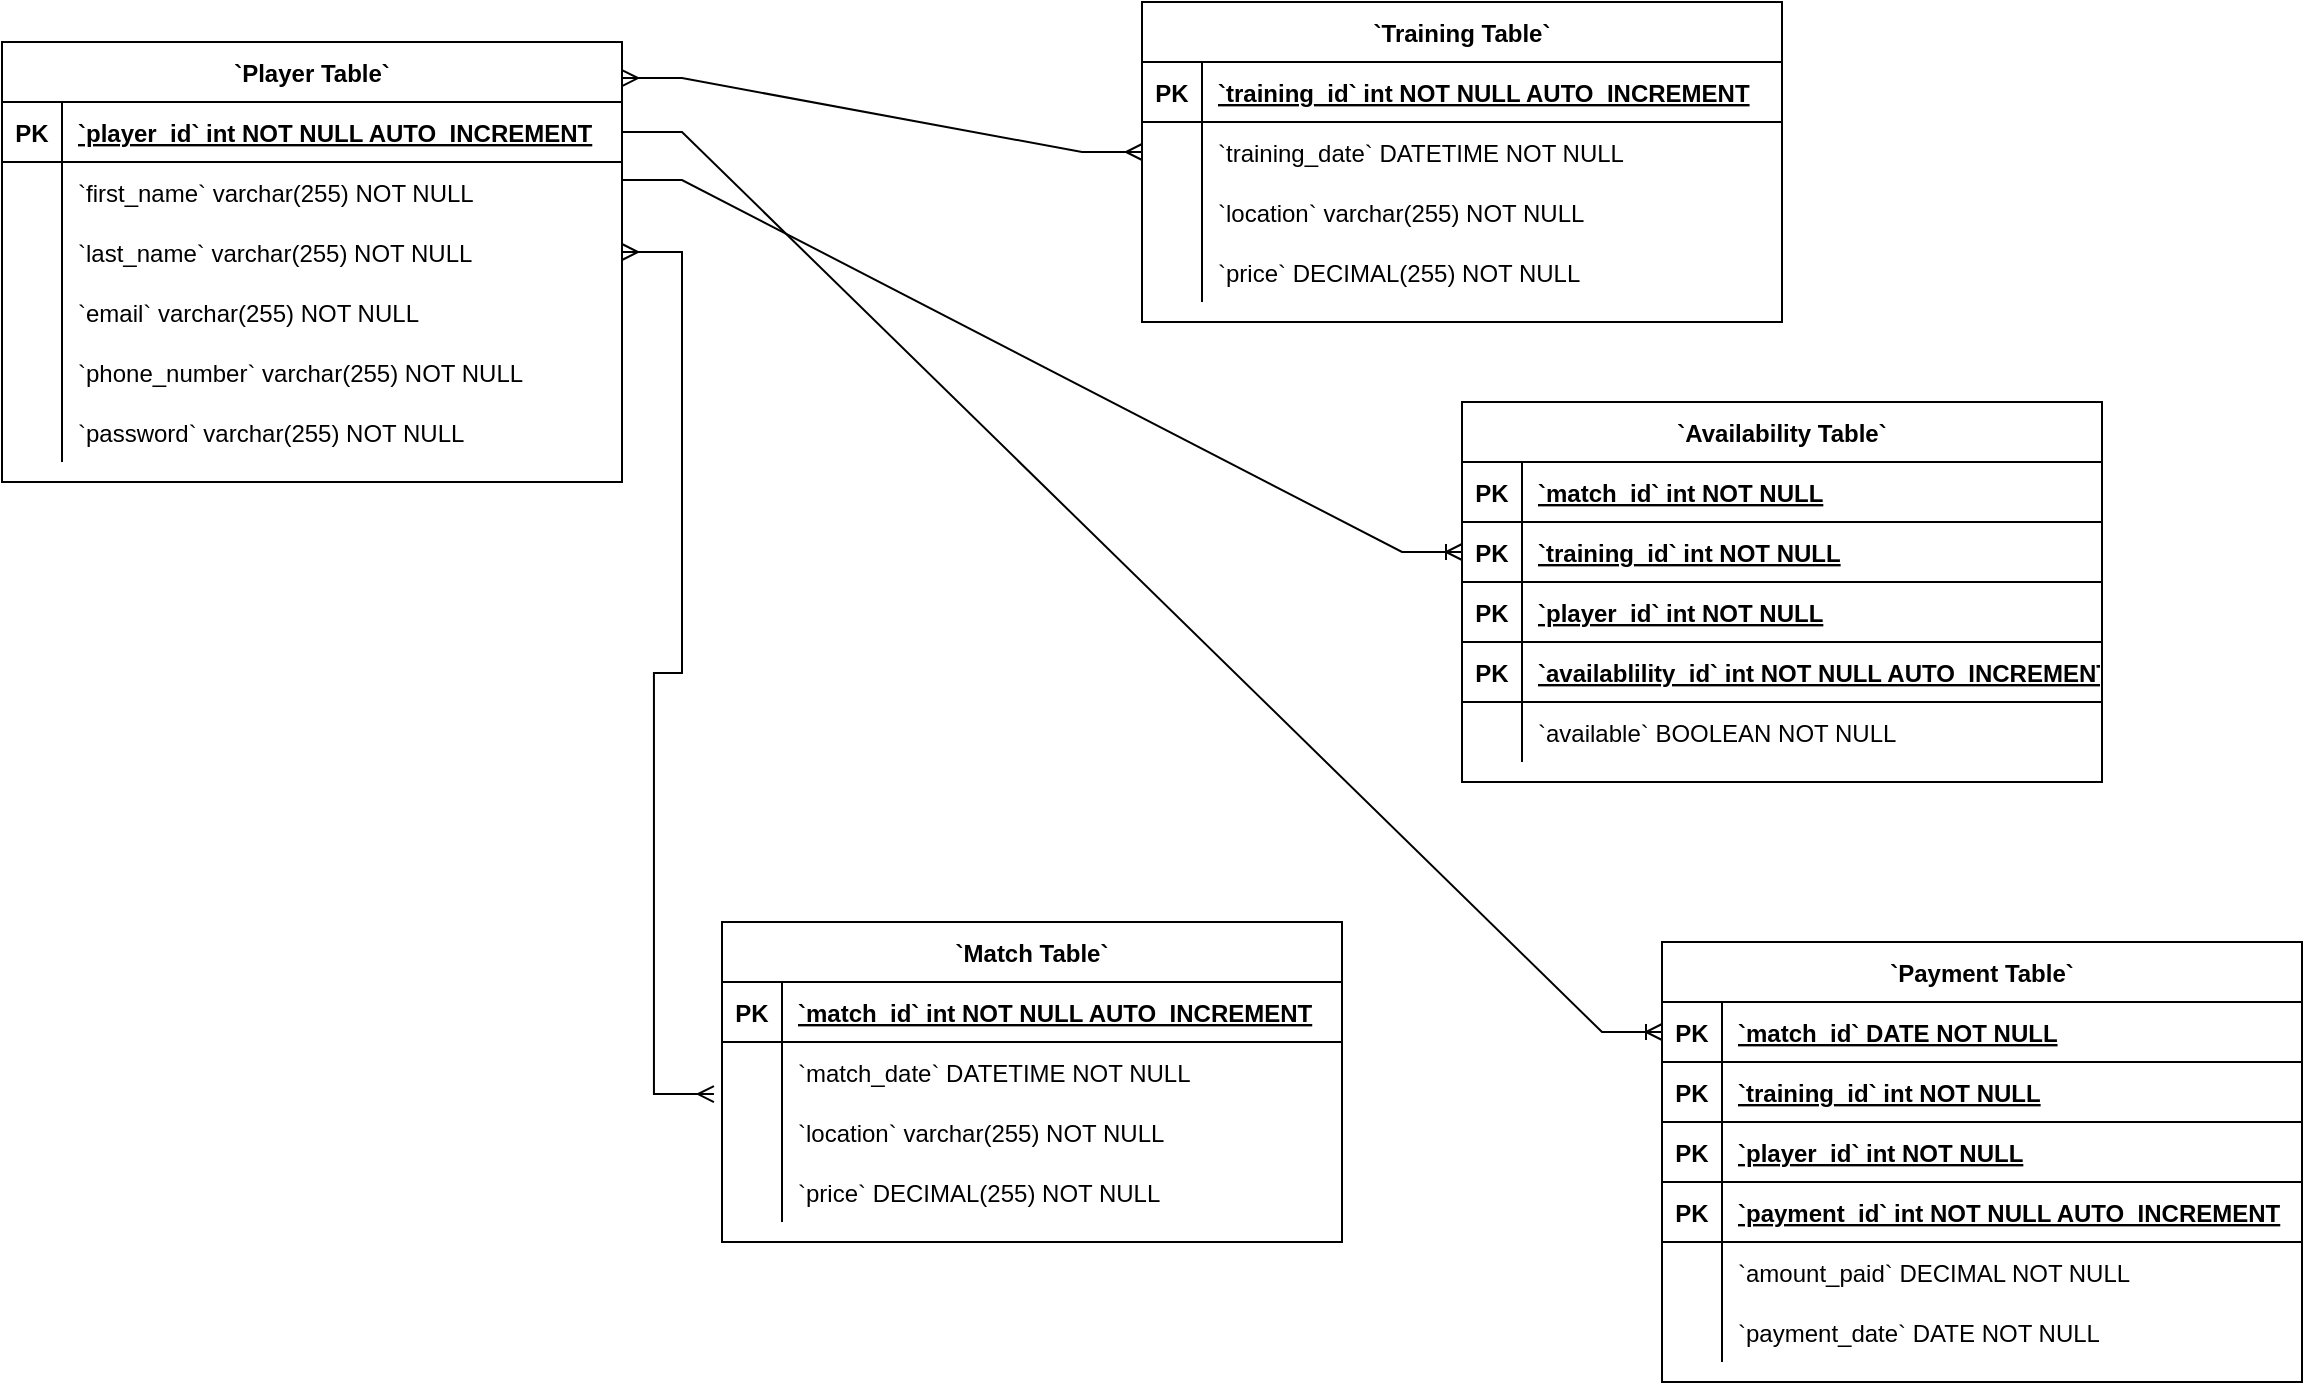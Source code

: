 <mxfile version="20.2.3" type="github">
  <diagram id="R2lEEEUBdFMjLlhIrx00" name="Page-1">
    <mxGraphModel dx="1666" dy="794" grid="1" gridSize="10" guides="1" tooltips="1" connect="1" arrows="1" fold="1" page="1" pageScale="1" pageWidth="850" pageHeight="1100" math="0" shadow="0" extFonts="Permanent Marker^https://fonts.googleapis.com/css?family=Permanent+Marker">
      <root>
        <mxCell id="0" />
        <mxCell id="1" parent="0" />
        <mxCell id="kXsqRjtC2nBpVkvQrw6V-182" value="`Training Table`" style="shape=table;startSize=30;container=1;collapsible=1;childLayout=tableLayout;fixedRows=1;rowLines=0;fontStyle=1;align=center;resizeLast=1;" vertex="1" parent="1">
          <mxGeometry x="580" y="200" width="320" height="160" as="geometry" />
        </mxCell>
        <mxCell id="kXsqRjtC2nBpVkvQrw6V-183" value="" style="shape=tableRow;horizontal=0;startSize=0;swimlaneHead=0;swimlaneBody=0;fillColor=none;collapsible=0;dropTarget=0;points=[[0,0.5],[1,0.5]];portConstraint=eastwest;top=0;left=0;right=0;bottom=1;" vertex="1" parent="kXsqRjtC2nBpVkvQrw6V-182">
          <mxGeometry y="30" width="320" height="30" as="geometry" />
        </mxCell>
        <mxCell id="kXsqRjtC2nBpVkvQrw6V-184" value="PK" style="shape=partialRectangle;overflow=hidden;connectable=0;fillColor=none;top=0;left=0;bottom=0;right=0;fontStyle=1;" vertex="1" parent="kXsqRjtC2nBpVkvQrw6V-183">
          <mxGeometry width="30" height="30" as="geometry">
            <mxRectangle width="30" height="30" as="alternateBounds" />
          </mxGeometry>
        </mxCell>
        <mxCell id="kXsqRjtC2nBpVkvQrw6V-185" value="`training_id` int NOT NULL AUTO_INCREMENT" style="shape=partialRectangle;overflow=hidden;connectable=0;fillColor=none;align=left;top=0;left=0;bottom=0;right=0;spacingLeft=6;fontStyle=5;" vertex="1" parent="kXsqRjtC2nBpVkvQrw6V-183">
          <mxGeometry x="30" width="290" height="30" as="geometry">
            <mxRectangle width="290" height="30" as="alternateBounds" />
          </mxGeometry>
        </mxCell>
        <mxCell id="kXsqRjtC2nBpVkvQrw6V-186" value="" style="shape=tableRow;horizontal=0;startSize=0;swimlaneHead=0;swimlaneBody=0;fillColor=none;collapsible=0;dropTarget=0;points=[[0,0.5],[1,0.5]];portConstraint=eastwest;top=0;left=0;right=0;bottom=0;" vertex="1" parent="kXsqRjtC2nBpVkvQrw6V-182">
          <mxGeometry y="60" width="320" height="30" as="geometry" />
        </mxCell>
        <mxCell id="kXsqRjtC2nBpVkvQrw6V-187" value="" style="shape=partialRectangle;overflow=hidden;connectable=0;fillColor=none;top=0;left=0;bottom=0;right=0;" vertex="1" parent="kXsqRjtC2nBpVkvQrw6V-186">
          <mxGeometry width="30" height="30" as="geometry">
            <mxRectangle width="30" height="30" as="alternateBounds" />
          </mxGeometry>
        </mxCell>
        <mxCell id="kXsqRjtC2nBpVkvQrw6V-188" value="`training_date` DATETIME NOT NULL" style="shape=partialRectangle;overflow=hidden;connectable=0;fillColor=none;align=left;top=0;left=0;bottom=0;right=0;spacingLeft=6;" vertex="1" parent="kXsqRjtC2nBpVkvQrw6V-186">
          <mxGeometry x="30" width="290" height="30" as="geometry">
            <mxRectangle width="290" height="30" as="alternateBounds" />
          </mxGeometry>
        </mxCell>
        <mxCell id="kXsqRjtC2nBpVkvQrw6V-189" value="" style="shape=tableRow;horizontal=0;startSize=0;swimlaneHead=0;swimlaneBody=0;fillColor=none;collapsible=0;dropTarget=0;points=[[0,0.5],[1,0.5]];portConstraint=eastwest;top=0;left=0;right=0;bottom=0;" vertex="1" parent="kXsqRjtC2nBpVkvQrw6V-182">
          <mxGeometry y="90" width="320" height="30" as="geometry" />
        </mxCell>
        <mxCell id="kXsqRjtC2nBpVkvQrw6V-190" value="" style="shape=partialRectangle;overflow=hidden;connectable=0;fillColor=none;top=0;left=0;bottom=0;right=0;" vertex="1" parent="kXsqRjtC2nBpVkvQrw6V-189">
          <mxGeometry width="30" height="30" as="geometry">
            <mxRectangle width="30" height="30" as="alternateBounds" />
          </mxGeometry>
        </mxCell>
        <mxCell id="kXsqRjtC2nBpVkvQrw6V-191" value="`location` varchar(255) NOT NULL" style="shape=partialRectangle;overflow=hidden;connectable=0;fillColor=none;align=left;top=0;left=0;bottom=0;right=0;spacingLeft=6;" vertex="1" parent="kXsqRjtC2nBpVkvQrw6V-189">
          <mxGeometry x="30" width="290" height="30" as="geometry">
            <mxRectangle width="290" height="30" as="alternateBounds" />
          </mxGeometry>
        </mxCell>
        <mxCell id="kXsqRjtC2nBpVkvQrw6V-192" value="" style="shape=tableRow;horizontal=0;startSize=0;swimlaneHead=0;swimlaneBody=0;fillColor=none;collapsible=0;dropTarget=0;points=[[0,0.5],[1,0.5]];portConstraint=eastwest;top=0;left=0;right=0;bottom=0;" vertex="1" parent="kXsqRjtC2nBpVkvQrw6V-182">
          <mxGeometry y="120" width="320" height="30" as="geometry" />
        </mxCell>
        <mxCell id="kXsqRjtC2nBpVkvQrw6V-193" value="" style="shape=partialRectangle;overflow=hidden;connectable=0;fillColor=none;top=0;left=0;bottom=0;right=0;" vertex="1" parent="kXsqRjtC2nBpVkvQrw6V-192">
          <mxGeometry width="30" height="30" as="geometry">
            <mxRectangle width="30" height="30" as="alternateBounds" />
          </mxGeometry>
        </mxCell>
        <mxCell id="kXsqRjtC2nBpVkvQrw6V-194" value="`price` DECIMAL(255) NOT NULL" style="shape=partialRectangle;overflow=hidden;connectable=0;fillColor=none;align=left;top=0;left=0;bottom=0;right=0;spacingLeft=6;" vertex="1" parent="kXsqRjtC2nBpVkvQrw6V-192">
          <mxGeometry x="30" width="290" height="30" as="geometry">
            <mxRectangle width="290" height="30" as="alternateBounds" />
          </mxGeometry>
        </mxCell>
        <mxCell id="kXsqRjtC2nBpVkvQrw6V-195" value="`Match Table`" style="shape=table;startSize=30;container=1;collapsible=1;childLayout=tableLayout;fixedRows=1;rowLines=0;fontStyle=1;align=center;resizeLast=1;" vertex="1" parent="1">
          <mxGeometry x="370" y="660" width="310" height="160" as="geometry" />
        </mxCell>
        <mxCell id="kXsqRjtC2nBpVkvQrw6V-196" value="" style="shape=tableRow;horizontal=0;startSize=0;swimlaneHead=0;swimlaneBody=0;fillColor=none;collapsible=0;dropTarget=0;points=[[0,0.5],[1,0.5]];portConstraint=eastwest;top=0;left=0;right=0;bottom=1;" vertex="1" parent="kXsqRjtC2nBpVkvQrw6V-195">
          <mxGeometry y="30" width="310" height="30" as="geometry" />
        </mxCell>
        <mxCell id="kXsqRjtC2nBpVkvQrw6V-197" value="PK" style="shape=partialRectangle;overflow=hidden;connectable=0;fillColor=none;top=0;left=0;bottom=0;right=0;fontStyle=1;" vertex="1" parent="kXsqRjtC2nBpVkvQrw6V-196">
          <mxGeometry width="30" height="30" as="geometry">
            <mxRectangle width="30" height="30" as="alternateBounds" />
          </mxGeometry>
        </mxCell>
        <mxCell id="kXsqRjtC2nBpVkvQrw6V-198" value="`match_id` int NOT NULL AUTO_INCREMENT" style="shape=partialRectangle;overflow=hidden;connectable=0;fillColor=none;align=left;top=0;left=0;bottom=0;right=0;spacingLeft=6;fontStyle=5;" vertex="1" parent="kXsqRjtC2nBpVkvQrw6V-196">
          <mxGeometry x="30" width="280" height="30" as="geometry">
            <mxRectangle width="280" height="30" as="alternateBounds" />
          </mxGeometry>
        </mxCell>
        <mxCell id="kXsqRjtC2nBpVkvQrw6V-199" value="" style="shape=tableRow;horizontal=0;startSize=0;swimlaneHead=0;swimlaneBody=0;fillColor=none;collapsible=0;dropTarget=0;points=[[0,0.5],[1,0.5]];portConstraint=eastwest;top=0;left=0;right=0;bottom=0;" vertex="1" parent="kXsqRjtC2nBpVkvQrw6V-195">
          <mxGeometry y="60" width="310" height="30" as="geometry" />
        </mxCell>
        <mxCell id="kXsqRjtC2nBpVkvQrw6V-200" value="" style="shape=partialRectangle;overflow=hidden;connectable=0;fillColor=none;top=0;left=0;bottom=0;right=0;" vertex="1" parent="kXsqRjtC2nBpVkvQrw6V-199">
          <mxGeometry width="30" height="30" as="geometry">
            <mxRectangle width="30" height="30" as="alternateBounds" />
          </mxGeometry>
        </mxCell>
        <mxCell id="kXsqRjtC2nBpVkvQrw6V-201" value="`match_date` DATETIME NOT NULL" style="shape=partialRectangle;overflow=hidden;connectable=0;fillColor=none;align=left;top=0;left=0;bottom=0;right=0;spacingLeft=6;" vertex="1" parent="kXsqRjtC2nBpVkvQrw6V-199">
          <mxGeometry x="30" width="280" height="30" as="geometry">
            <mxRectangle width="280" height="30" as="alternateBounds" />
          </mxGeometry>
        </mxCell>
        <mxCell id="kXsqRjtC2nBpVkvQrw6V-202" value="" style="shape=tableRow;horizontal=0;startSize=0;swimlaneHead=0;swimlaneBody=0;fillColor=none;collapsible=0;dropTarget=0;points=[[0,0.5],[1,0.5]];portConstraint=eastwest;top=0;left=0;right=0;bottom=0;" vertex="1" parent="kXsqRjtC2nBpVkvQrw6V-195">
          <mxGeometry y="90" width="310" height="30" as="geometry" />
        </mxCell>
        <mxCell id="kXsqRjtC2nBpVkvQrw6V-203" value="" style="shape=partialRectangle;overflow=hidden;connectable=0;fillColor=none;top=0;left=0;bottom=0;right=0;" vertex="1" parent="kXsqRjtC2nBpVkvQrw6V-202">
          <mxGeometry width="30" height="30" as="geometry">
            <mxRectangle width="30" height="30" as="alternateBounds" />
          </mxGeometry>
        </mxCell>
        <mxCell id="kXsqRjtC2nBpVkvQrw6V-204" value="`location` varchar(255) NOT NULL" style="shape=partialRectangle;overflow=hidden;connectable=0;fillColor=none;align=left;top=0;left=0;bottom=0;right=0;spacingLeft=6;" vertex="1" parent="kXsqRjtC2nBpVkvQrw6V-202">
          <mxGeometry x="30" width="280" height="30" as="geometry">
            <mxRectangle width="280" height="30" as="alternateBounds" />
          </mxGeometry>
        </mxCell>
        <mxCell id="kXsqRjtC2nBpVkvQrw6V-205" value="" style="shape=tableRow;horizontal=0;startSize=0;swimlaneHead=0;swimlaneBody=0;fillColor=none;collapsible=0;dropTarget=0;points=[[0,0.5],[1,0.5]];portConstraint=eastwest;top=0;left=0;right=0;bottom=0;" vertex="1" parent="kXsqRjtC2nBpVkvQrw6V-195">
          <mxGeometry y="120" width="310" height="30" as="geometry" />
        </mxCell>
        <mxCell id="kXsqRjtC2nBpVkvQrw6V-206" value="" style="shape=partialRectangle;overflow=hidden;connectable=0;fillColor=none;top=0;left=0;bottom=0;right=0;" vertex="1" parent="kXsqRjtC2nBpVkvQrw6V-205">
          <mxGeometry width="30" height="30" as="geometry">
            <mxRectangle width="30" height="30" as="alternateBounds" />
          </mxGeometry>
        </mxCell>
        <mxCell id="kXsqRjtC2nBpVkvQrw6V-207" value="`price` DECIMAL(255) NOT NULL" style="shape=partialRectangle;overflow=hidden;connectable=0;fillColor=none;align=left;top=0;left=0;bottom=0;right=0;spacingLeft=6;" vertex="1" parent="kXsqRjtC2nBpVkvQrw6V-205">
          <mxGeometry x="30" width="280" height="30" as="geometry">
            <mxRectangle width="280" height="30" as="alternateBounds" />
          </mxGeometry>
        </mxCell>
        <mxCell id="kXsqRjtC2nBpVkvQrw6V-208" value="`Player Table`" style="shape=table;startSize=30;container=1;collapsible=1;childLayout=tableLayout;fixedRows=1;rowLines=0;fontStyle=1;align=center;resizeLast=1;" vertex="1" parent="1">
          <mxGeometry x="10" y="220" width="310" height="220" as="geometry" />
        </mxCell>
        <mxCell id="kXsqRjtC2nBpVkvQrw6V-209" value="" style="shape=tableRow;horizontal=0;startSize=0;swimlaneHead=0;swimlaneBody=0;fillColor=none;collapsible=0;dropTarget=0;points=[[0,0.5],[1,0.5]];portConstraint=eastwest;top=0;left=0;right=0;bottom=1;" vertex="1" parent="kXsqRjtC2nBpVkvQrw6V-208">
          <mxGeometry y="30" width="310" height="30" as="geometry" />
        </mxCell>
        <mxCell id="kXsqRjtC2nBpVkvQrw6V-210" value="PK" style="shape=partialRectangle;overflow=hidden;connectable=0;fillColor=none;top=0;left=0;bottom=0;right=0;fontStyle=1;" vertex="1" parent="kXsqRjtC2nBpVkvQrw6V-209">
          <mxGeometry width="30" height="30" as="geometry">
            <mxRectangle width="30" height="30" as="alternateBounds" />
          </mxGeometry>
        </mxCell>
        <mxCell id="kXsqRjtC2nBpVkvQrw6V-211" value="`player_id` int NOT NULL AUTO_INCREMENT" style="shape=partialRectangle;overflow=hidden;connectable=0;fillColor=none;align=left;top=0;left=0;bottom=0;right=0;spacingLeft=6;fontStyle=5;" vertex="1" parent="kXsqRjtC2nBpVkvQrw6V-209">
          <mxGeometry x="30" width="280" height="30" as="geometry">
            <mxRectangle width="280" height="30" as="alternateBounds" />
          </mxGeometry>
        </mxCell>
        <mxCell id="kXsqRjtC2nBpVkvQrw6V-212" value="" style="shape=tableRow;horizontal=0;startSize=0;swimlaneHead=0;swimlaneBody=0;fillColor=none;collapsible=0;dropTarget=0;points=[[0,0.5],[1,0.5]];portConstraint=eastwest;top=0;left=0;right=0;bottom=0;" vertex="1" parent="kXsqRjtC2nBpVkvQrw6V-208">
          <mxGeometry y="60" width="310" height="30" as="geometry" />
        </mxCell>
        <mxCell id="kXsqRjtC2nBpVkvQrw6V-213" value="" style="shape=partialRectangle;overflow=hidden;connectable=0;fillColor=none;top=0;left=0;bottom=0;right=0;" vertex="1" parent="kXsqRjtC2nBpVkvQrw6V-212">
          <mxGeometry width="30" height="30" as="geometry">
            <mxRectangle width="30" height="30" as="alternateBounds" />
          </mxGeometry>
        </mxCell>
        <mxCell id="kXsqRjtC2nBpVkvQrw6V-214" value="`first_name` varchar(255) NOT NULL" style="shape=partialRectangle;overflow=hidden;connectable=0;fillColor=none;align=left;top=0;left=0;bottom=0;right=0;spacingLeft=6;" vertex="1" parent="kXsqRjtC2nBpVkvQrw6V-212">
          <mxGeometry x="30" width="280" height="30" as="geometry">
            <mxRectangle width="280" height="30" as="alternateBounds" />
          </mxGeometry>
        </mxCell>
        <mxCell id="kXsqRjtC2nBpVkvQrw6V-215" value="" style="shape=tableRow;horizontal=0;startSize=0;swimlaneHead=0;swimlaneBody=0;fillColor=none;collapsible=0;dropTarget=0;points=[[0,0.5],[1,0.5]];portConstraint=eastwest;top=0;left=0;right=0;bottom=0;" vertex="1" parent="kXsqRjtC2nBpVkvQrw6V-208">
          <mxGeometry y="90" width="310" height="30" as="geometry" />
        </mxCell>
        <mxCell id="kXsqRjtC2nBpVkvQrw6V-216" value="" style="shape=partialRectangle;overflow=hidden;connectable=0;fillColor=none;top=0;left=0;bottom=0;right=0;" vertex="1" parent="kXsqRjtC2nBpVkvQrw6V-215">
          <mxGeometry width="30" height="30" as="geometry">
            <mxRectangle width="30" height="30" as="alternateBounds" />
          </mxGeometry>
        </mxCell>
        <mxCell id="kXsqRjtC2nBpVkvQrw6V-217" value="`last_name` varchar(255) NOT NULL" style="shape=partialRectangle;overflow=hidden;connectable=0;fillColor=none;align=left;top=0;left=0;bottom=0;right=0;spacingLeft=6;" vertex="1" parent="kXsqRjtC2nBpVkvQrw6V-215">
          <mxGeometry x="30" width="280" height="30" as="geometry">
            <mxRectangle width="280" height="30" as="alternateBounds" />
          </mxGeometry>
        </mxCell>
        <mxCell id="kXsqRjtC2nBpVkvQrw6V-218" value="" style="shape=tableRow;horizontal=0;startSize=0;swimlaneHead=0;swimlaneBody=0;fillColor=none;collapsible=0;dropTarget=0;points=[[0,0.5],[1,0.5]];portConstraint=eastwest;top=0;left=0;right=0;bottom=0;" vertex="1" parent="kXsqRjtC2nBpVkvQrw6V-208">
          <mxGeometry y="120" width="310" height="30" as="geometry" />
        </mxCell>
        <mxCell id="kXsqRjtC2nBpVkvQrw6V-219" value="" style="shape=partialRectangle;overflow=hidden;connectable=0;fillColor=none;top=0;left=0;bottom=0;right=0;" vertex="1" parent="kXsqRjtC2nBpVkvQrw6V-218">
          <mxGeometry width="30" height="30" as="geometry">
            <mxRectangle width="30" height="30" as="alternateBounds" />
          </mxGeometry>
        </mxCell>
        <mxCell id="kXsqRjtC2nBpVkvQrw6V-220" value="`email` varchar(255) NOT NULL" style="shape=partialRectangle;overflow=hidden;connectable=0;fillColor=none;align=left;top=0;left=0;bottom=0;right=0;spacingLeft=6;" vertex="1" parent="kXsqRjtC2nBpVkvQrw6V-218">
          <mxGeometry x="30" width="280" height="30" as="geometry">
            <mxRectangle width="280" height="30" as="alternateBounds" />
          </mxGeometry>
        </mxCell>
        <mxCell id="kXsqRjtC2nBpVkvQrw6V-221" value="" style="shape=tableRow;horizontal=0;startSize=0;swimlaneHead=0;swimlaneBody=0;fillColor=none;collapsible=0;dropTarget=0;points=[[0,0.5],[1,0.5]];portConstraint=eastwest;top=0;left=0;right=0;bottom=0;" vertex="1" parent="kXsqRjtC2nBpVkvQrw6V-208">
          <mxGeometry y="150" width="310" height="30" as="geometry" />
        </mxCell>
        <mxCell id="kXsqRjtC2nBpVkvQrw6V-222" value="" style="shape=partialRectangle;overflow=hidden;connectable=0;fillColor=none;top=0;left=0;bottom=0;right=0;" vertex="1" parent="kXsqRjtC2nBpVkvQrw6V-221">
          <mxGeometry width="30" height="30" as="geometry">
            <mxRectangle width="30" height="30" as="alternateBounds" />
          </mxGeometry>
        </mxCell>
        <mxCell id="kXsqRjtC2nBpVkvQrw6V-223" value="`phone_number` varchar(255) NOT NULL" style="shape=partialRectangle;overflow=hidden;connectable=0;fillColor=none;align=left;top=0;left=0;bottom=0;right=0;spacingLeft=6;" vertex="1" parent="kXsqRjtC2nBpVkvQrw6V-221">
          <mxGeometry x="30" width="280" height="30" as="geometry">
            <mxRectangle width="280" height="30" as="alternateBounds" />
          </mxGeometry>
        </mxCell>
        <mxCell id="kXsqRjtC2nBpVkvQrw6V-224" value="" style="shape=tableRow;horizontal=0;startSize=0;swimlaneHead=0;swimlaneBody=0;fillColor=none;collapsible=0;dropTarget=0;points=[[0,0.5],[1,0.5]];portConstraint=eastwest;top=0;left=0;right=0;bottom=0;" vertex="1" parent="kXsqRjtC2nBpVkvQrw6V-208">
          <mxGeometry y="180" width="310" height="30" as="geometry" />
        </mxCell>
        <mxCell id="kXsqRjtC2nBpVkvQrw6V-225" value="" style="shape=partialRectangle;overflow=hidden;connectable=0;fillColor=none;top=0;left=0;bottom=0;right=0;" vertex="1" parent="kXsqRjtC2nBpVkvQrw6V-224">
          <mxGeometry width="30" height="30" as="geometry">
            <mxRectangle width="30" height="30" as="alternateBounds" />
          </mxGeometry>
        </mxCell>
        <mxCell id="kXsqRjtC2nBpVkvQrw6V-226" value="`password` varchar(255) NOT NULL" style="shape=partialRectangle;overflow=hidden;connectable=0;fillColor=none;align=left;top=0;left=0;bottom=0;right=0;spacingLeft=6;" vertex="1" parent="kXsqRjtC2nBpVkvQrw6V-224">
          <mxGeometry x="30" width="280" height="30" as="geometry">
            <mxRectangle width="280" height="30" as="alternateBounds" />
          </mxGeometry>
        </mxCell>
        <mxCell id="kXsqRjtC2nBpVkvQrw6V-227" value="`Payment Table`" style="shape=table;startSize=30;container=1;collapsible=1;childLayout=tableLayout;fixedRows=1;rowLines=0;fontStyle=1;align=center;resizeLast=1;" vertex="1" parent="1">
          <mxGeometry x="840" y="670" width="320" height="220" as="geometry" />
        </mxCell>
        <mxCell id="kXsqRjtC2nBpVkvQrw6V-228" value="" style="shape=tableRow;horizontal=0;startSize=0;swimlaneHead=0;swimlaneBody=0;fillColor=none;collapsible=0;dropTarget=0;points=[[0,0.5],[1,0.5]];portConstraint=eastwest;top=0;left=0;right=0;bottom=1;" vertex="1" parent="kXsqRjtC2nBpVkvQrw6V-227">
          <mxGeometry y="30" width="320" height="30" as="geometry" />
        </mxCell>
        <mxCell id="kXsqRjtC2nBpVkvQrw6V-229" value="PK" style="shape=partialRectangle;overflow=hidden;connectable=0;fillColor=none;top=0;left=0;bottom=0;right=0;fontStyle=1;" vertex="1" parent="kXsqRjtC2nBpVkvQrw6V-228">
          <mxGeometry width="30" height="30" as="geometry">
            <mxRectangle width="30" height="30" as="alternateBounds" />
          </mxGeometry>
        </mxCell>
        <mxCell id="kXsqRjtC2nBpVkvQrw6V-230" value="`match_id` DATE NOT NULL" style="shape=partialRectangle;overflow=hidden;connectable=0;fillColor=none;align=left;top=0;left=0;bottom=0;right=0;spacingLeft=6;fontStyle=5;" vertex="1" parent="kXsqRjtC2nBpVkvQrw6V-228">
          <mxGeometry x="30" width="290" height="30" as="geometry">
            <mxRectangle width="290" height="30" as="alternateBounds" />
          </mxGeometry>
        </mxCell>
        <mxCell id="kXsqRjtC2nBpVkvQrw6V-231" value="" style="shape=tableRow;horizontal=0;startSize=0;swimlaneHead=0;swimlaneBody=0;fillColor=none;collapsible=0;dropTarget=0;points=[[0,0.5],[1,0.5]];portConstraint=eastwest;top=0;left=0;right=0;bottom=1;" vertex="1" parent="kXsqRjtC2nBpVkvQrw6V-227">
          <mxGeometry y="60" width="320" height="30" as="geometry" />
        </mxCell>
        <mxCell id="kXsqRjtC2nBpVkvQrw6V-232" value="PK" style="shape=partialRectangle;overflow=hidden;connectable=0;fillColor=none;top=0;left=0;bottom=0;right=0;fontStyle=1;" vertex="1" parent="kXsqRjtC2nBpVkvQrw6V-231">
          <mxGeometry width="30" height="30" as="geometry">
            <mxRectangle width="30" height="30" as="alternateBounds" />
          </mxGeometry>
        </mxCell>
        <mxCell id="kXsqRjtC2nBpVkvQrw6V-233" value="`training_id` int NOT NULL" style="shape=partialRectangle;overflow=hidden;connectable=0;fillColor=none;align=left;top=0;left=0;bottom=0;right=0;spacingLeft=6;fontStyle=5;" vertex="1" parent="kXsqRjtC2nBpVkvQrw6V-231">
          <mxGeometry x="30" width="290" height="30" as="geometry">
            <mxRectangle width="290" height="30" as="alternateBounds" />
          </mxGeometry>
        </mxCell>
        <mxCell id="kXsqRjtC2nBpVkvQrw6V-234" value="" style="shape=tableRow;horizontal=0;startSize=0;swimlaneHead=0;swimlaneBody=0;fillColor=none;collapsible=0;dropTarget=0;points=[[0,0.5],[1,0.5]];portConstraint=eastwest;top=0;left=0;right=0;bottom=1;" vertex="1" parent="kXsqRjtC2nBpVkvQrw6V-227">
          <mxGeometry y="90" width="320" height="30" as="geometry" />
        </mxCell>
        <mxCell id="kXsqRjtC2nBpVkvQrw6V-235" value="PK" style="shape=partialRectangle;overflow=hidden;connectable=0;fillColor=none;top=0;left=0;bottom=0;right=0;fontStyle=1;" vertex="1" parent="kXsqRjtC2nBpVkvQrw6V-234">
          <mxGeometry width="30" height="30" as="geometry">
            <mxRectangle width="30" height="30" as="alternateBounds" />
          </mxGeometry>
        </mxCell>
        <mxCell id="kXsqRjtC2nBpVkvQrw6V-236" value="`player_id` int NOT NULL" style="shape=partialRectangle;overflow=hidden;connectable=0;fillColor=none;align=left;top=0;left=0;bottom=0;right=0;spacingLeft=6;fontStyle=5;" vertex="1" parent="kXsqRjtC2nBpVkvQrw6V-234">
          <mxGeometry x="30" width="290" height="30" as="geometry">
            <mxRectangle width="290" height="30" as="alternateBounds" />
          </mxGeometry>
        </mxCell>
        <mxCell id="kXsqRjtC2nBpVkvQrw6V-237" value="" style="shape=tableRow;horizontal=0;startSize=0;swimlaneHead=0;swimlaneBody=0;fillColor=none;collapsible=0;dropTarget=0;points=[[0,0.5],[1,0.5]];portConstraint=eastwest;top=0;left=0;right=0;bottom=1;" vertex="1" parent="kXsqRjtC2nBpVkvQrw6V-227">
          <mxGeometry y="120" width="320" height="30" as="geometry" />
        </mxCell>
        <mxCell id="kXsqRjtC2nBpVkvQrw6V-238" value="PK" style="shape=partialRectangle;overflow=hidden;connectable=0;fillColor=none;top=0;left=0;bottom=0;right=0;fontStyle=1;" vertex="1" parent="kXsqRjtC2nBpVkvQrw6V-237">
          <mxGeometry width="30" height="30" as="geometry">
            <mxRectangle width="30" height="30" as="alternateBounds" />
          </mxGeometry>
        </mxCell>
        <mxCell id="kXsqRjtC2nBpVkvQrw6V-239" value="`payment_id` int NOT NULL AUTO_INCREMENT" style="shape=partialRectangle;overflow=hidden;connectable=0;fillColor=none;align=left;top=0;left=0;bottom=0;right=0;spacingLeft=6;fontStyle=5;" vertex="1" parent="kXsqRjtC2nBpVkvQrw6V-237">
          <mxGeometry x="30" width="290" height="30" as="geometry">
            <mxRectangle width="290" height="30" as="alternateBounds" />
          </mxGeometry>
        </mxCell>
        <mxCell id="kXsqRjtC2nBpVkvQrw6V-240" value="" style="shape=tableRow;horizontal=0;startSize=0;swimlaneHead=0;swimlaneBody=0;fillColor=none;collapsible=0;dropTarget=0;points=[[0,0.5],[1,0.5]];portConstraint=eastwest;top=0;left=0;right=0;bottom=0;" vertex="1" parent="kXsqRjtC2nBpVkvQrw6V-227">
          <mxGeometry y="150" width="320" height="30" as="geometry" />
        </mxCell>
        <mxCell id="kXsqRjtC2nBpVkvQrw6V-241" value="" style="shape=partialRectangle;overflow=hidden;connectable=0;fillColor=none;top=0;left=0;bottom=0;right=0;" vertex="1" parent="kXsqRjtC2nBpVkvQrw6V-240">
          <mxGeometry width="30" height="30" as="geometry">
            <mxRectangle width="30" height="30" as="alternateBounds" />
          </mxGeometry>
        </mxCell>
        <mxCell id="kXsqRjtC2nBpVkvQrw6V-242" value="`amount_paid` DECIMAL NOT NULL" style="shape=partialRectangle;overflow=hidden;connectable=0;fillColor=none;align=left;top=0;left=0;bottom=0;right=0;spacingLeft=6;" vertex="1" parent="kXsqRjtC2nBpVkvQrw6V-240">
          <mxGeometry x="30" width="290" height="30" as="geometry">
            <mxRectangle width="290" height="30" as="alternateBounds" />
          </mxGeometry>
        </mxCell>
        <mxCell id="kXsqRjtC2nBpVkvQrw6V-243" value="" style="shape=tableRow;horizontal=0;startSize=0;swimlaneHead=0;swimlaneBody=0;fillColor=none;collapsible=0;dropTarget=0;points=[[0,0.5],[1,0.5]];portConstraint=eastwest;top=0;left=0;right=0;bottom=0;" vertex="1" parent="kXsqRjtC2nBpVkvQrw6V-227">
          <mxGeometry y="180" width="320" height="30" as="geometry" />
        </mxCell>
        <mxCell id="kXsqRjtC2nBpVkvQrw6V-244" value="" style="shape=partialRectangle;overflow=hidden;connectable=0;fillColor=none;top=0;left=0;bottom=0;right=0;" vertex="1" parent="kXsqRjtC2nBpVkvQrw6V-243">
          <mxGeometry width="30" height="30" as="geometry">
            <mxRectangle width="30" height="30" as="alternateBounds" />
          </mxGeometry>
        </mxCell>
        <mxCell id="kXsqRjtC2nBpVkvQrw6V-245" value="`payment_date` DATE NOT NULL" style="shape=partialRectangle;overflow=hidden;connectable=0;fillColor=none;align=left;top=0;left=0;bottom=0;right=0;spacingLeft=6;" vertex="1" parent="kXsqRjtC2nBpVkvQrw6V-243">
          <mxGeometry x="30" width="290" height="30" as="geometry">
            <mxRectangle width="290" height="30" as="alternateBounds" />
          </mxGeometry>
        </mxCell>
        <mxCell id="kXsqRjtC2nBpVkvQrw6V-246" value="`Availability Table`" style="shape=table;startSize=30;container=1;collapsible=1;childLayout=tableLayout;fixedRows=1;rowLines=0;fontStyle=1;align=center;resizeLast=1;" vertex="1" parent="1">
          <mxGeometry x="740" y="400" width="320" height="190" as="geometry" />
        </mxCell>
        <mxCell id="kXsqRjtC2nBpVkvQrw6V-247" value="" style="shape=tableRow;horizontal=0;startSize=0;swimlaneHead=0;swimlaneBody=0;fillColor=none;collapsible=0;dropTarget=0;points=[[0,0.5],[1,0.5]];portConstraint=eastwest;top=0;left=0;right=0;bottom=1;" vertex="1" parent="kXsqRjtC2nBpVkvQrw6V-246">
          <mxGeometry y="30" width="320" height="30" as="geometry" />
        </mxCell>
        <mxCell id="kXsqRjtC2nBpVkvQrw6V-248" value="PK" style="shape=partialRectangle;overflow=hidden;connectable=0;fillColor=none;top=0;left=0;bottom=0;right=0;fontStyle=1;" vertex="1" parent="kXsqRjtC2nBpVkvQrw6V-247">
          <mxGeometry width="30" height="30" as="geometry">
            <mxRectangle width="30" height="30" as="alternateBounds" />
          </mxGeometry>
        </mxCell>
        <mxCell id="kXsqRjtC2nBpVkvQrw6V-249" value="`match_id` int NOT NULL" style="shape=partialRectangle;overflow=hidden;connectable=0;fillColor=none;align=left;top=0;left=0;bottom=0;right=0;spacingLeft=6;fontStyle=5;" vertex="1" parent="kXsqRjtC2nBpVkvQrw6V-247">
          <mxGeometry x="30" width="290" height="30" as="geometry">
            <mxRectangle width="290" height="30" as="alternateBounds" />
          </mxGeometry>
        </mxCell>
        <mxCell id="kXsqRjtC2nBpVkvQrw6V-250" value="" style="shape=tableRow;horizontal=0;startSize=0;swimlaneHead=0;swimlaneBody=0;fillColor=none;collapsible=0;dropTarget=0;points=[[0,0.5],[1,0.5]];portConstraint=eastwest;top=0;left=0;right=0;bottom=1;" vertex="1" parent="kXsqRjtC2nBpVkvQrw6V-246">
          <mxGeometry y="60" width="320" height="30" as="geometry" />
        </mxCell>
        <mxCell id="kXsqRjtC2nBpVkvQrw6V-251" value="PK" style="shape=partialRectangle;overflow=hidden;connectable=0;fillColor=none;top=0;left=0;bottom=0;right=0;fontStyle=1;" vertex="1" parent="kXsqRjtC2nBpVkvQrw6V-250">
          <mxGeometry width="30" height="30" as="geometry">
            <mxRectangle width="30" height="30" as="alternateBounds" />
          </mxGeometry>
        </mxCell>
        <mxCell id="kXsqRjtC2nBpVkvQrw6V-252" value="`training_id` int NOT NULL" style="shape=partialRectangle;overflow=hidden;connectable=0;fillColor=none;align=left;top=0;left=0;bottom=0;right=0;spacingLeft=6;fontStyle=5;" vertex="1" parent="kXsqRjtC2nBpVkvQrw6V-250">
          <mxGeometry x="30" width="290" height="30" as="geometry">
            <mxRectangle width="290" height="30" as="alternateBounds" />
          </mxGeometry>
        </mxCell>
        <mxCell id="kXsqRjtC2nBpVkvQrw6V-253" value="" style="shape=tableRow;horizontal=0;startSize=0;swimlaneHead=0;swimlaneBody=0;fillColor=none;collapsible=0;dropTarget=0;points=[[0,0.5],[1,0.5]];portConstraint=eastwest;top=0;left=0;right=0;bottom=1;" vertex="1" parent="kXsqRjtC2nBpVkvQrw6V-246">
          <mxGeometry y="90" width="320" height="30" as="geometry" />
        </mxCell>
        <mxCell id="kXsqRjtC2nBpVkvQrw6V-254" value="PK" style="shape=partialRectangle;overflow=hidden;connectable=0;fillColor=none;top=0;left=0;bottom=0;right=0;fontStyle=1;" vertex="1" parent="kXsqRjtC2nBpVkvQrw6V-253">
          <mxGeometry width="30" height="30" as="geometry">
            <mxRectangle width="30" height="30" as="alternateBounds" />
          </mxGeometry>
        </mxCell>
        <mxCell id="kXsqRjtC2nBpVkvQrw6V-255" value="`player_id` int NOT NULL" style="shape=partialRectangle;overflow=hidden;connectable=0;fillColor=none;align=left;top=0;left=0;bottom=0;right=0;spacingLeft=6;fontStyle=5;" vertex="1" parent="kXsqRjtC2nBpVkvQrw6V-253">
          <mxGeometry x="30" width="290" height="30" as="geometry">
            <mxRectangle width="290" height="30" as="alternateBounds" />
          </mxGeometry>
        </mxCell>
        <mxCell id="kXsqRjtC2nBpVkvQrw6V-256" value="" style="shape=tableRow;horizontal=0;startSize=0;swimlaneHead=0;swimlaneBody=0;fillColor=none;collapsible=0;dropTarget=0;points=[[0,0.5],[1,0.5]];portConstraint=eastwest;top=0;left=0;right=0;bottom=1;" vertex="1" parent="kXsqRjtC2nBpVkvQrw6V-246">
          <mxGeometry y="120" width="320" height="30" as="geometry" />
        </mxCell>
        <mxCell id="kXsqRjtC2nBpVkvQrw6V-257" value="PK" style="shape=partialRectangle;overflow=hidden;connectable=0;fillColor=none;top=0;left=0;bottom=0;right=0;fontStyle=1;" vertex="1" parent="kXsqRjtC2nBpVkvQrw6V-256">
          <mxGeometry width="30" height="30" as="geometry">
            <mxRectangle width="30" height="30" as="alternateBounds" />
          </mxGeometry>
        </mxCell>
        <mxCell id="kXsqRjtC2nBpVkvQrw6V-258" value="`availablility_id` int NOT NULL AUTO_INCREMENT" style="shape=partialRectangle;overflow=hidden;connectable=0;fillColor=none;align=left;top=0;left=0;bottom=0;right=0;spacingLeft=6;fontStyle=5;" vertex="1" parent="kXsqRjtC2nBpVkvQrw6V-256">
          <mxGeometry x="30" width="290" height="30" as="geometry">
            <mxRectangle width="290" height="30" as="alternateBounds" />
          </mxGeometry>
        </mxCell>
        <mxCell id="kXsqRjtC2nBpVkvQrw6V-259" value="" style="shape=tableRow;horizontal=0;startSize=0;swimlaneHead=0;swimlaneBody=0;fillColor=none;collapsible=0;dropTarget=0;points=[[0,0.5],[1,0.5]];portConstraint=eastwest;top=0;left=0;right=0;bottom=0;" vertex="1" parent="kXsqRjtC2nBpVkvQrw6V-246">
          <mxGeometry y="150" width="320" height="30" as="geometry" />
        </mxCell>
        <mxCell id="kXsqRjtC2nBpVkvQrw6V-260" value="" style="shape=partialRectangle;overflow=hidden;connectable=0;fillColor=none;top=0;left=0;bottom=0;right=0;" vertex="1" parent="kXsqRjtC2nBpVkvQrw6V-259">
          <mxGeometry width="30" height="30" as="geometry">
            <mxRectangle width="30" height="30" as="alternateBounds" />
          </mxGeometry>
        </mxCell>
        <mxCell id="kXsqRjtC2nBpVkvQrw6V-261" value="`available` BOOLEAN NOT NULL" style="shape=partialRectangle;overflow=hidden;connectable=0;fillColor=none;align=left;top=0;left=0;bottom=0;right=0;spacingLeft=6;" vertex="1" parent="kXsqRjtC2nBpVkvQrw6V-259">
          <mxGeometry x="30" width="290" height="30" as="geometry">
            <mxRectangle width="290" height="30" as="alternateBounds" />
          </mxGeometry>
        </mxCell>
        <mxCell id="kXsqRjtC2nBpVkvQrw6V-264" value="" style="edgeStyle=entityRelationEdgeStyle;fontSize=12;html=1;endArrow=ERmany;startArrow=ERmany;rounded=0;entryX=-0.013;entryY=-0.133;entryDx=0;entryDy=0;entryPerimeter=0;" edge="1" parent="1" source="kXsqRjtC2nBpVkvQrw6V-215" target="kXsqRjtC2nBpVkvQrw6V-202">
          <mxGeometry width="100" height="100" relative="1" as="geometry">
            <mxPoint x="160" y="480" as="sourcePoint" />
            <mxPoint x="230" y="640" as="targetPoint" />
          </mxGeometry>
        </mxCell>
        <mxCell id="kXsqRjtC2nBpVkvQrw6V-265" value="" style="edgeStyle=entityRelationEdgeStyle;fontSize=12;html=1;endArrow=ERmany;startArrow=ERmany;rounded=0;entryX=0;entryY=0.5;entryDx=0;entryDy=0;exitX=1;exitY=0.082;exitDx=0;exitDy=0;exitPerimeter=0;" edge="1" parent="1" source="kXsqRjtC2nBpVkvQrw6V-208" target="kXsqRjtC2nBpVkvQrw6V-186">
          <mxGeometry width="100" height="100" relative="1" as="geometry">
            <mxPoint x="480" y="600" as="sourcePoint" />
            <mxPoint x="580" y="500" as="targetPoint" />
          </mxGeometry>
        </mxCell>
        <mxCell id="kXsqRjtC2nBpVkvQrw6V-266" value="" style="edgeStyle=entityRelationEdgeStyle;fontSize=12;html=1;endArrow=ERoneToMany;rounded=0;exitX=1;exitY=0.5;exitDx=0;exitDy=0;entryX=0;entryY=0.5;entryDx=0;entryDy=0;" edge="1" parent="1" source="kXsqRjtC2nBpVkvQrw6V-209" target="kXsqRjtC2nBpVkvQrw6V-228">
          <mxGeometry width="100" height="100" relative="1" as="geometry">
            <mxPoint x="480" y="600" as="sourcePoint" />
            <mxPoint x="580" y="500" as="targetPoint" />
          </mxGeometry>
        </mxCell>
        <mxCell id="kXsqRjtC2nBpVkvQrw6V-267" value="" style="edgeStyle=entityRelationEdgeStyle;fontSize=12;html=1;endArrow=ERoneToMany;rounded=0;entryX=0;entryY=0.5;entryDx=0;entryDy=0;" edge="1" parent="1" target="kXsqRjtC2nBpVkvQrw6V-250">
          <mxGeometry width="100" height="100" relative="1" as="geometry">
            <mxPoint x="320" y="289" as="sourcePoint" />
            <mxPoint x="850" y="725" as="targetPoint" />
          </mxGeometry>
        </mxCell>
      </root>
    </mxGraphModel>
  </diagram>
</mxfile>
